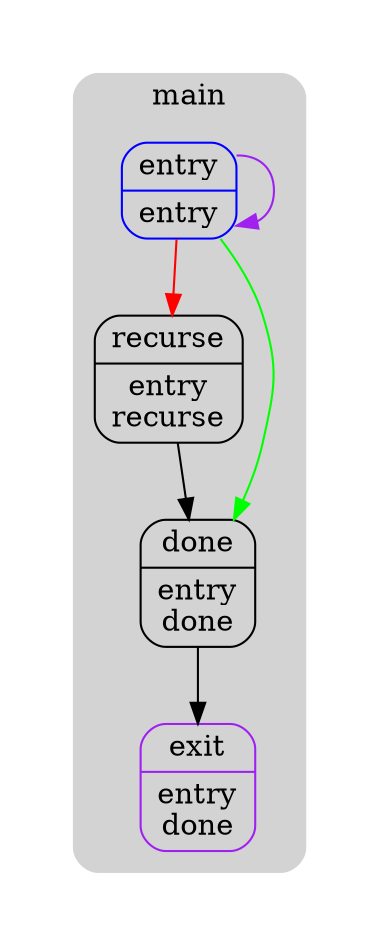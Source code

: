 digraph G {
  compound=true
  subgraph cluster_ {
    peripheries=0
    subgraph cluster_0_wrapper {
      peripheries=0
      margin=15
      subgraph cluster_0 {
        label="main"
        color=darkgray
        style=rounded
        bgcolor=lightgray
        margin=10
        cluster_0_0[label="{entry|entry}",shape=Mrecord,color=blue]
        cluster_0_1[label="{recurse|entry\nrecurse}",shape=Mrecord,color=black]
        cluster_0_2[label="{done|entry\ndone}",shape=Mrecord,color=black]
        cluster_0_exit[label="{exit|entry\ndone}",shape=Mrecord,color=purple]
        cluster_0_0 -> cluster_0_2 [color=green]
        cluster_0_0 -> cluster_0_1 [color=red]
        cluster_0_1 -> cluster_0_2
        cluster_0_2 -> cluster_0_exit [color=black]
      }
    }
    cluster_0_0 -> cluster_0_0 [color=purple,lhead=cluster_0,ltail=cluster_0]
  }
}
